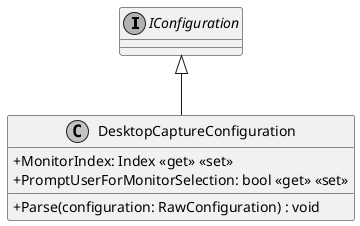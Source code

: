 @startuml
skinparam monochrome true
skinparam classAttributeIconSize 0

interface IConfiguration
!startsub default
class DesktopCaptureConfiguration {
    + MonitorIndex: Index <<get>> <<set>>
    + PromptUserForMonitorSelection: bool <<get>> <<set>>
    + Parse(configuration: RawConfiguration) : void
}
!endsub
IConfiguration <|-- DesktopCaptureConfiguration
@enduml
